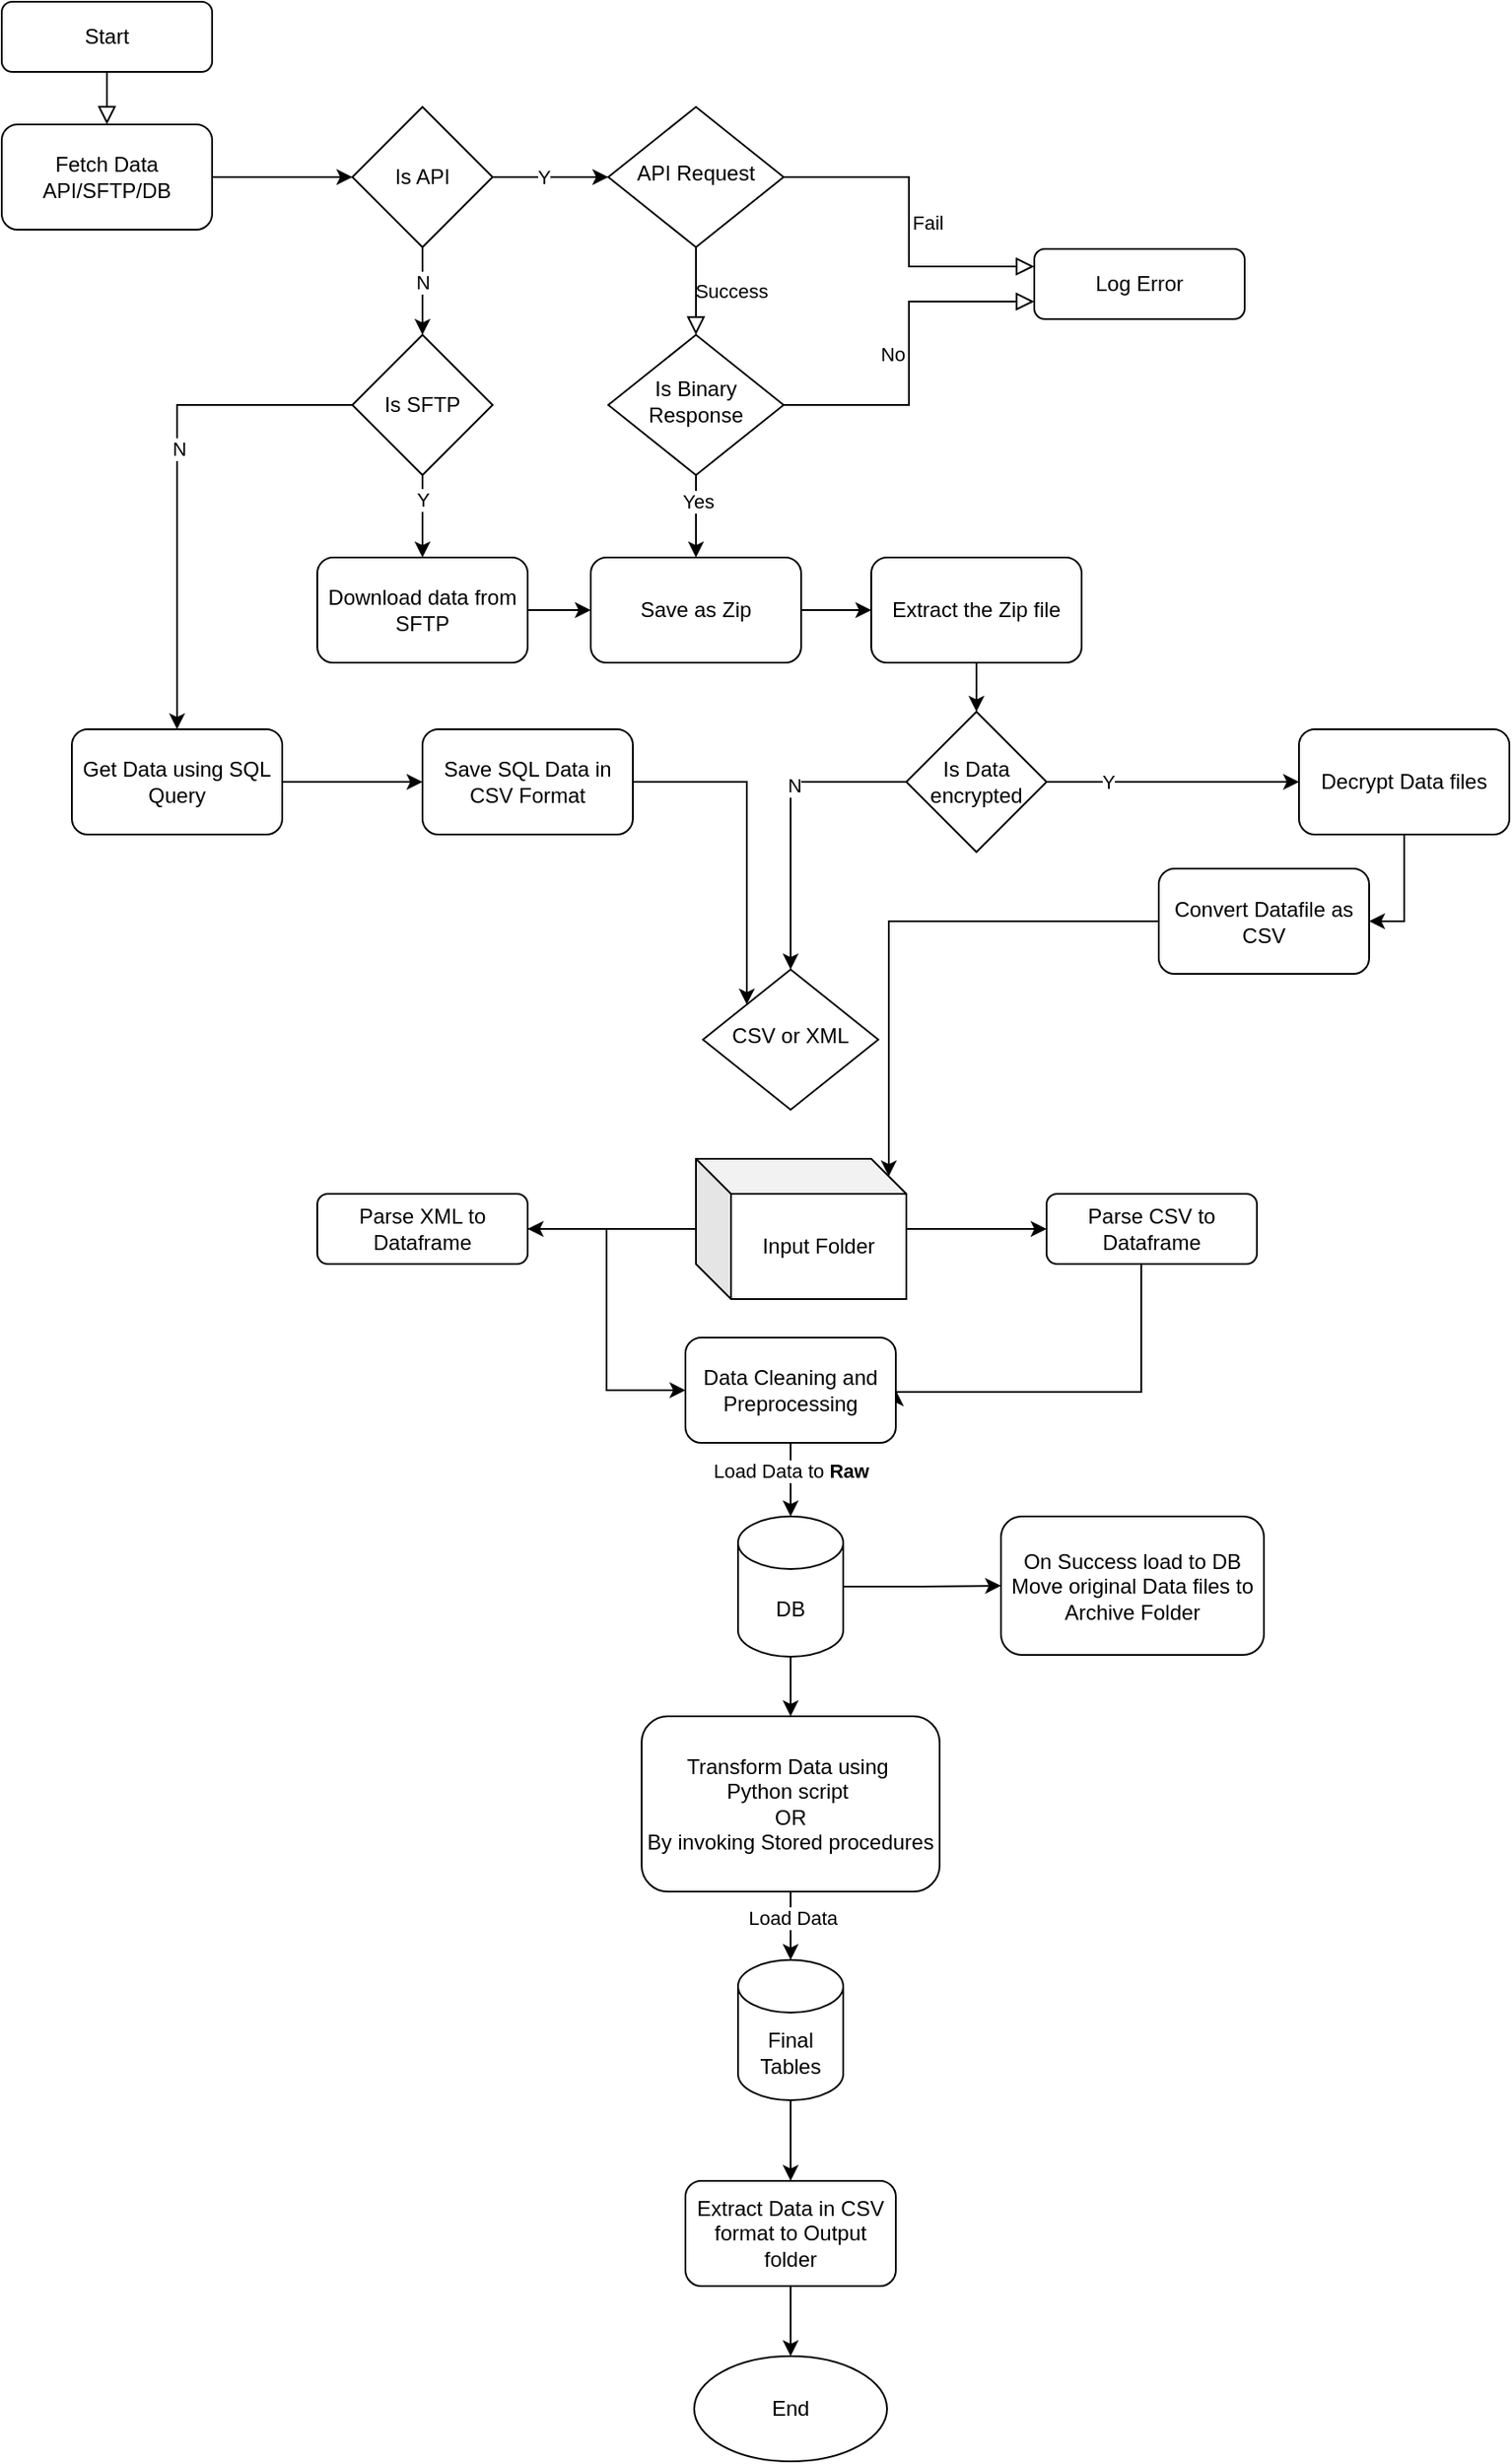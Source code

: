 <mxfile version="25.0.3">
  <diagram id="C5RBs43oDa-KdzZeNtuy" name="Page-1">
    <mxGraphModel dx="1242" dy="819" grid="1" gridSize="10" guides="1" tooltips="1" connect="1" arrows="1" fold="1" page="1" pageScale="1" pageWidth="827" pageHeight="1169" math="0" shadow="0">
      <root>
        <mxCell id="WIyWlLk6GJQsqaUBKTNV-0" />
        <mxCell id="WIyWlLk6GJQsqaUBKTNV-1" parent="WIyWlLk6GJQsqaUBKTNV-0" />
        <mxCell id="WIyWlLk6GJQsqaUBKTNV-2" value="" style="rounded=0;html=1;jettySize=auto;orthogonalLoop=1;fontSize=11;endArrow=block;endFill=0;endSize=8;strokeWidth=1;shadow=0;labelBackgroundColor=none;edgeStyle=orthogonalEdgeStyle;entryX=0.5;entryY=0;entryDx=0;entryDy=0;" parent="WIyWlLk6GJQsqaUBKTNV-1" source="WIyWlLk6GJQsqaUBKTNV-3" target="ON_xVF4CwLUAhyaOUKDL-0" edge="1">
          <mxGeometry relative="1" as="geometry" />
        </mxCell>
        <mxCell id="WIyWlLk6GJQsqaUBKTNV-3" value="Start" style="rounded=1;whiteSpace=wrap;html=1;fontSize=12;glass=0;strokeWidth=1;shadow=0;" parent="WIyWlLk6GJQsqaUBKTNV-1" vertex="1">
          <mxGeometry x="50" y="30" width="120" height="40" as="geometry" />
        </mxCell>
        <mxCell id="WIyWlLk6GJQsqaUBKTNV-4" value="Success" style="rounded=0;html=1;jettySize=auto;orthogonalLoop=1;fontSize=11;endArrow=block;endFill=0;endSize=8;strokeWidth=1;shadow=0;labelBackgroundColor=none;edgeStyle=orthogonalEdgeStyle;" parent="WIyWlLk6GJQsqaUBKTNV-1" source="WIyWlLk6GJQsqaUBKTNV-6" target="qupqHcWPg421VTkxKgoq-2" edge="1">
          <mxGeometry y="20" relative="1" as="geometry">
            <mxPoint as="offset" />
          </mxGeometry>
        </mxCell>
        <mxCell id="WIyWlLk6GJQsqaUBKTNV-5" value="Fail" style="edgeStyle=orthogonalEdgeStyle;rounded=0;html=1;jettySize=auto;orthogonalLoop=1;fontSize=11;endArrow=block;endFill=0;endSize=8;strokeWidth=1;shadow=0;labelBackgroundColor=none;entryX=0;entryY=0.25;entryDx=0;entryDy=0;" parent="WIyWlLk6GJQsqaUBKTNV-1" source="WIyWlLk6GJQsqaUBKTNV-6" target="WIyWlLk6GJQsqaUBKTNV-7" edge="1">
          <mxGeometry y="10" relative="1" as="geometry">
            <mxPoint as="offset" />
          </mxGeometry>
        </mxCell>
        <mxCell id="WIyWlLk6GJQsqaUBKTNV-6" value="API Request" style="rhombus;whiteSpace=wrap;html=1;shadow=0;fontFamily=Helvetica;fontSize=12;align=center;strokeWidth=1;spacing=6;spacingTop=-4;" parent="WIyWlLk6GJQsqaUBKTNV-1" vertex="1">
          <mxGeometry x="396" y="90" width="100" height="80" as="geometry" />
        </mxCell>
        <mxCell id="WIyWlLk6GJQsqaUBKTNV-7" value="Log Error" style="rounded=1;whiteSpace=wrap;html=1;fontSize=12;glass=0;strokeWidth=1;shadow=0;" parent="WIyWlLk6GJQsqaUBKTNV-1" vertex="1">
          <mxGeometry x="639" y="171" width="120" height="40" as="geometry" />
        </mxCell>
        <mxCell id="WIyWlLk6GJQsqaUBKTNV-10" value="CSV or XML" style="rhombus;whiteSpace=wrap;html=1;shadow=0;fontFamily=Helvetica;fontSize=12;align=center;strokeWidth=1;spacing=6;spacingTop=-4;" parent="WIyWlLk6GJQsqaUBKTNV-1" vertex="1">
          <mxGeometry x="450" y="582" width="100" height="80" as="geometry" />
        </mxCell>
        <mxCell id="AglcVNVfRl9n45hj7X4T-2" style="edgeStyle=orthogonalEdgeStyle;rounded=0;orthogonalLoop=1;jettySize=auto;html=1;entryX=0;entryY=0.5;entryDx=0;entryDy=0;" edge="1" parent="WIyWlLk6GJQsqaUBKTNV-1" source="WIyWlLk6GJQsqaUBKTNV-11" target="lzUQdhj4amosFNwFvth0-2">
          <mxGeometry relative="1" as="geometry" />
        </mxCell>
        <mxCell id="WIyWlLk6GJQsqaUBKTNV-11" value="Parse XML to Dataframe" style="rounded=1;whiteSpace=wrap;html=1;fontSize=12;glass=0;strokeWidth=1;shadow=0;" parent="WIyWlLk6GJQsqaUBKTNV-1" vertex="1">
          <mxGeometry x="230" y="710" width="120" height="40" as="geometry" />
        </mxCell>
        <mxCell id="lzUQdhj4amosFNwFvth0-3" style="edgeStyle=orthogonalEdgeStyle;rounded=0;orthogonalLoop=1;jettySize=auto;html=1;entryX=1;entryY=0.5;entryDx=0;entryDy=0;" parent="WIyWlLk6GJQsqaUBKTNV-1" target="lzUQdhj4amosFNwFvth0-2" edge="1">
          <mxGeometry relative="1" as="geometry">
            <Array as="points">
              <mxPoint x="700" y="823" />
            </Array>
            <mxPoint x="700" y="745" as="sourcePoint" />
          </mxGeometry>
        </mxCell>
        <mxCell id="WIyWlLk6GJQsqaUBKTNV-12" value="Parse CSV to Dataframe" style="rounded=1;whiteSpace=wrap;html=1;fontSize=12;glass=0;strokeWidth=1;shadow=0;" parent="WIyWlLk6GJQsqaUBKTNV-1" vertex="1">
          <mxGeometry x="646" y="710" width="120" height="40" as="geometry" />
        </mxCell>
        <mxCell id="lzUQdhj4amosFNwFvth0-1" style="edgeStyle=orthogonalEdgeStyle;rounded=0;orthogonalLoop=1;jettySize=auto;html=1;" parent="WIyWlLk6GJQsqaUBKTNV-1" source="qupqHcWPg421VTkxKgoq-0" target="lzUQdhj4amosFNwFvth0-0" edge="1">
          <mxGeometry relative="1" as="geometry" />
        </mxCell>
        <mxCell id="qupqHcWPg421VTkxKgoq-0" value="Save as Zip" style="rounded=1;whiteSpace=wrap;html=1;" parent="WIyWlLk6GJQsqaUBKTNV-1" vertex="1">
          <mxGeometry x="386" y="347" width="120" height="60" as="geometry" />
        </mxCell>
        <mxCell id="qupqHcWPg421VTkxKgoq-7" style="edgeStyle=orthogonalEdgeStyle;rounded=0;orthogonalLoop=1;jettySize=auto;html=1;entryX=0.5;entryY=0;entryDx=0;entryDy=0;" parent="WIyWlLk6GJQsqaUBKTNV-1" source="qupqHcWPg421VTkxKgoq-2" target="qupqHcWPg421VTkxKgoq-0" edge="1">
          <mxGeometry relative="1" as="geometry" />
        </mxCell>
        <mxCell id="qupqHcWPg421VTkxKgoq-10" value="Yes" style="edgeLabel;html=1;align=center;verticalAlign=middle;resizable=0;points=[];" parent="qupqHcWPg421VTkxKgoq-7" vertex="1" connectable="0">
          <mxGeometry x="-0.36" y="1" relative="1" as="geometry">
            <mxPoint as="offset" />
          </mxGeometry>
        </mxCell>
        <mxCell id="qupqHcWPg421VTkxKgoq-2" value="Is Binary Response" style="rhombus;whiteSpace=wrap;html=1;shadow=0;fontFamily=Helvetica;fontSize=12;align=center;strokeWidth=1;spacing=6;spacingTop=-4;" parent="WIyWlLk6GJQsqaUBKTNV-1" vertex="1">
          <mxGeometry x="396" y="220" width="100" height="80" as="geometry" />
        </mxCell>
        <mxCell id="qupqHcWPg421VTkxKgoq-4" value="No" style="edgeStyle=orthogonalEdgeStyle;rounded=0;html=1;jettySize=auto;orthogonalLoop=1;fontSize=11;endArrow=block;endFill=0;endSize=8;strokeWidth=1;shadow=0;labelBackgroundColor=none;exitX=1;exitY=0.5;exitDx=0;exitDy=0;entryX=0;entryY=0.75;entryDx=0;entryDy=0;" parent="WIyWlLk6GJQsqaUBKTNV-1" source="qupqHcWPg421VTkxKgoq-2" target="WIyWlLk6GJQsqaUBKTNV-7" edge="1">
          <mxGeometry y="10" relative="1" as="geometry">
            <mxPoint as="offset" />
            <mxPoint x="310" y="340" as="sourcePoint" />
            <mxPoint x="360" y="340" as="targetPoint" />
          </mxGeometry>
        </mxCell>
        <mxCell id="ON_xVF4CwLUAhyaOUKDL-32" style="edgeStyle=orthogonalEdgeStyle;rounded=0;orthogonalLoop=1;jettySize=auto;html=1;entryX=0.5;entryY=0;entryDx=0;entryDy=0;" parent="WIyWlLk6GJQsqaUBKTNV-1" source="lzUQdhj4amosFNwFvth0-0" target="ON_xVF4CwLUAhyaOUKDL-31" edge="1">
          <mxGeometry relative="1" as="geometry" />
        </mxCell>
        <mxCell id="lzUQdhj4amosFNwFvth0-0" value="Extract the Zip file" style="rounded=1;whiteSpace=wrap;html=1;" parent="WIyWlLk6GJQsqaUBKTNV-1" vertex="1">
          <mxGeometry x="546" y="347" width="120" height="60" as="geometry" />
        </mxCell>
        <mxCell id="lzUQdhj4amosFNwFvth0-2" value="Data Cleaning and Preprocessing" style="rounded=1;whiteSpace=wrap;html=1;" parent="WIyWlLk6GJQsqaUBKTNV-1" vertex="1">
          <mxGeometry x="440" y="792" width="120" height="60" as="geometry" />
        </mxCell>
        <mxCell id="ON_xVF4CwLUAhyaOUKDL-23" style="edgeStyle=orthogonalEdgeStyle;rounded=0;orthogonalLoop=1;jettySize=auto;html=1;entryX=0.5;entryY=0;entryDx=0;entryDy=0;" parent="WIyWlLk6GJQsqaUBKTNV-1" source="lzUQdhj4amosFNwFvth0-6" target="ON_xVF4CwLUAhyaOUKDL-22" edge="1">
          <mxGeometry relative="1" as="geometry" />
        </mxCell>
        <mxCell id="PGYYXmX-QJA-28GfTCRw-6" style="edgeStyle=orthogonalEdgeStyle;rounded=0;orthogonalLoop=1;jettySize=auto;html=1;entryX=0;entryY=0.5;entryDx=0;entryDy=0;" parent="WIyWlLk6GJQsqaUBKTNV-1" source="lzUQdhj4amosFNwFvth0-6" target="PGYYXmX-QJA-28GfTCRw-5" edge="1">
          <mxGeometry relative="1" as="geometry" />
        </mxCell>
        <mxCell id="lzUQdhj4amosFNwFvth0-6" value="DB" style="shape=cylinder3;whiteSpace=wrap;html=1;boundedLbl=1;backgroundOutline=1;size=15;" parent="WIyWlLk6GJQsqaUBKTNV-1" vertex="1">
          <mxGeometry x="470" y="894" width="60" height="80" as="geometry" />
        </mxCell>
        <mxCell id="lzUQdhj4amosFNwFvth0-7" style="edgeStyle=orthogonalEdgeStyle;rounded=0;orthogonalLoop=1;jettySize=auto;html=1;entryX=0.5;entryY=0;entryDx=0;entryDy=0;entryPerimeter=0;" parent="WIyWlLk6GJQsqaUBKTNV-1" source="lzUQdhj4amosFNwFvth0-2" target="lzUQdhj4amosFNwFvth0-6" edge="1">
          <mxGeometry relative="1" as="geometry" />
        </mxCell>
        <mxCell id="lzUQdhj4amosFNwFvth0-8" value="Load Data to &lt;b&gt;Raw&lt;/b&gt;" style="edgeLabel;html=1;align=center;verticalAlign=middle;resizable=0;points=[];" parent="lzUQdhj4amosFNwFvth0-7" vertex="1" connectable="0">
          <mxGeometry x="-0.229" relative="1" as="geometry">
            <mxPoint as="offset" />
          </mxGeometry>
        </mxCell>
        <mxCell id="ON_xVF4CwLUAhyaOUKDL-1" style="edgeStyle=orthogonalEdgeStyle;rounded=0;orthogonalLoop=1;jettySize=auto;html=1;entryX=0;entryY=0.5;entryDx=0;entryDy=0;" parent="WIyWlLk6GJQsqaUBKTNV-1" source="ON_xVF4CwLUAhyaOUKDL-0" target="ON_xVF4CwLUAhyaOUKDL-4" edge="1">
          <mxGeometry relative="1" as="geometry" />
        </mxCell>
        <mxCell id="ON_xVF4CwLUAhyaOUKDL-0" value="Fetch Data&lt;br&gt;API/SFTP/DB" style="rounded=1;whiteSpace=wrap;html=1;" parent="WIyWlLk6GJQsqaUBKTNV-1" vertex="1">
          <mxGeometry x="50" y="100" width="120" height="60" as="geometry" />
        </mxCell>
        <mxCell id="ON_xVF4CwLUAhyaOUKDL-16" style="edgeStyle=orthogonalEdgeStyle;rounded=0;orthogonalLoop=1;jettySize=auto;html=1;entryX=0;entryY=0.5;entryDx=0;entryDy=0;" parent="WIyWlLk6GJQsqaUBKTNV-1" source="ON_xVF4CwLUAhyaOUKDL-3" target="ON_xVF4CwLUAhyaOUKDL-15" edge="1">
          <mxGeometry relative="1" as="geometry" />
        </mxCell>
        <mxCell id="ON_xVF4CwLUAhyaOUKDL-3" value="Get Data using SQL Query" style="rounded=1;whiteSpace=wrap;html=1;" parent="WIyWlLk6GJQsqaUBKTNV-1" vertex="1">
          <mxGeometry x="90" y="445" width="120" height="60" as="geometry" />
        </mxCell>
        <mxCell id="ON_xVF4CwLUAhyaOUKDL-5" style="edgeStyle=orthogonalEdgeStyle;rounded=0;orthogonalLoop=1;jettySize=auto;html=1;entryX=0;entryY=0.5;entryDx=0;entryDy=0;" parent="WIyWlLk6GJQsqaUBKTNV-1" source="ON_xVF4CwLUAhyaOUKDL-4" target="WIyWlLk6GJQsqaUBKTNV-6" edge="1">
          <mxGeometry relative="1" as="geometry" />
        </mxCell>
        <mxCell id="ON_xVF4CwLUAhyaOUKDL-6" value="Y" style="edgeLabel;html=1;align=center;verticalAlign=middle;resizable=0;points=[];" parent="ON_xVF4CwLUAhyaOUKDL-5" vertex="1" connectable="0">
          <mxGeometry x="-0.135" relative="1" as="geometry">
            <mxPoint as="offset" />
          </mxGeometry>
        </mxCell>
        <mxCell id="ON_xVF4CwLUAhyaOUKDL-9" style="edgeStyle=orthogonalEdgeStyle;rounded=0;orthogonalLoop=1;jettySize=auto;html=1;entryX=0.5;entryY=0;entryDx=0;entryDy=0;" parent="WIyWlLk6GJQsqaUBKTNV-1" source="ON_xVF4CwLUAhyaOUKDL-4" target="ON_xVF4CwLUAhyaOUKDL-7" edge="1">
          <mxGeometry relative="1" as="geometry" />
        </mxCell>
        <mxCell id="ON_xVF4CwLUAhyaOUKDL-12" value="N" style="edgeLabel;html=1;align=center;verticalAlign=middle;resizable=0;points=[];" parent="ON_xVF4CwLUAhyaOUKDL-9" vertex="1" connectable="0">
          <mxGeometry x="-0.215" relative="1" as="geometry">
            <mxPoint as="offset" />
          </mxGeometry>
        </mxCell>
        <mxCell id="ON_xVF4CwLUAhyaOUKDL-4" value="Is API" style="rhombus;whiteSpace=wrap;html=1;" parent="WIyWlLk6GJQsqaUBKTNV-1" vertex="1">
          <mxGeometry x="250" y="90" width="80" height="80" as="geometry" />
        </mxCell>
        <mxCell id="ON_xVF4CwLUAhyaOUKDL-10" style="edgeStyle=orthogonalEdgeStyle;rounded=0;orthogonalLoop=1;jettySize=auto;html=1;entryX=0.5;entryY=0;entryDx=0;entryDy=0;exitX=0.5;exitY=1;exitDx=0;exitDy=0;" parent="WIyWlLk6GJQsqaUBKTNV-1" source="ON_xVF4CwLUAhyaOUKDL-7" target="ON_xVF4CwLUAhyaOUKDL-20" edge="1">
          <mxGeometry relative="1" as="geometry" />
        </mxCell>
        <mxCell id="ON_xVF4CwLUAhyaOUKDL-11" value="Y" style="edgeLabel;html=1;align=center;verticalAlign=middle;resizable=0;points=[];" parent="ON_xVF4CwLUAhyaOUKDL-10" vertex="1" connectable="0">
          <mxGeometry x="-0.399" relative="1" as="geometry">
            <mxPoint as="offset" />
          </mxGeometry>
        </mxCell>
        <mxCell id="ON_xVF4CwLUAhyaOUKDL-13" style="edgeStyle=orthogonalEdgeStyle;rounded=0;orthogonalLoop=1;jettySize=auto;html=1;entryX=0.5;entryY=0;entryDx=0;entryDy=0;exitX=0;exitY=0.5;exitDx=0;exitDy=0;" parent="WIyWlLk6GJQsqaUBKTNV-1" source="ON_xVF4CwLUAhyaOUKDL-7" target="ON_xVF4CwLUAhyaOUKDL-3" edge="1">
          <mxGeometry relative="1" as="geometry" />
        </mxCell>
        <mxCell id="ON_xVF4CwLUAhyaOUKDL-19" value="N" style="edgeLabel;html=1;align=center;verticalAlign=middle;resizable=0;points=[];" parent="ON_xVF4CwLUAhyaOUKDL-13" vertex="1" connectable="0">
          <mxGeometry x="-0.127" y="1" relative="1" as="geometry">
            <mxPoint as="offset" />
          </mxGeometry>
        </mxCell>
        <mxCell id="ON_xVF4CwLUAhyaOUKDL-7" value="Is SFTP" style="rhombus;whiteSpace=wrap;html=1;" parent="WIyWlLk6GJQsqaUBKTNV-1" vertex="1">
          <mxGeometry x="250" y="220" width="80" height="80" as="geometry" />
        </mxCell>
        <mxCell id="ON_xVF4CwLUAhyaOUKDL-17" style="edgeStyle=orthogonalEdgeStyle;rounded=0;orthogonalLoop=1;jettySize=auto;html=1;entryX=0;entryY=0;entryDx=0;entryDy=0;" parent="WIyWlLk6GJQsqaUBKTNV-1" source="ON_xVF4CwLUAhyaOUKDL-15" target="WIyWlLk6GJQsqaUBKTNV-10" edge="1">
          <mxGeometry relative="1" as="geometry" />
        </mxCell>
        <mxCell id="ON_xVF4CwLUAhyaOUKDL-15" value="Save SQL Data in CSV Format" style="rounded=1;whiteSpace=wrap;html=1;" parent="WIyWlLk6GJQsqaUBKTNV-1" vertex="1">
          <mxGeometry x="290" y="445" width="120" height="60" as="geometry" />
        </mxCell>
        <mxCell id="ON_xVF4CwLUAhyaOUKDL-21" style="edgeStyle=orthogonalEdgeStyle;rounded=0;orthogonalLoop=1;jettySize=auto;html=1;entryX=0;entryY=0.5;entryDx=0;entryDy=0;" parent="WIyWlLk6GJQsqaUBKTNV-1" source="ON_xVF4CwLUAhyaOUKDL-20" target="qupqHcWPg421VTkxKgoq-0" edge="1">
          <mxGeometry relative="1" as="geometry" />
        </mxCell>
        <mxCell id="ON_xVF4CwLUAhyaOUKDL-20" value="Download data from SFTP" style="rounded=1;whiteSpace=wrap;html=1;" parent="WIyWlLk6GJQsqaUBKTNV-1" vertex="1">
          <mxGeometry x="230" y="347" width="120" height="60" as="geometry" />
        </mxCell>
        <mxCell id="ON_xVF4CwLUAhyaOUKDL-22" value="Transform Data using&amp;nbsp;&lt;div&gt;Python script&amp;nbsp;&lt;/div&gt;&lt;div&gt;OR&lt;br&gt;By invoking Stored procedures&lt;/div&gt;" style="rounded=1;whiteSpace=wrap;html=1;" parent="WIyWlLk6GJQsqaUBKTNV-1" vertex="1">
          <mxGeometry x="415" y="1008" width="170" height="100" as="geometry" />
        </mxCell>
        <mxCell id="ON_xVF4CwLUAhyaOUKDL-27" style="edgeStyle=orthogonalEdgeStyle;rounded=0;orthogonalLoop=1;jettySize=auto;html=1;entryX=0.5;entryY=0;entryDx=0;entryDy=0;" parent="WIyWlLk6GJQsqaUBKTNV-1" source="ON_xVF4CwLUAhyaOUKDL-24" target="PGYYXmX-QJA-28GfTCRw-3" edge="1">
          <mxGeometry relative="1" as="geometry" />
        </mxCell>
        <mxCell id="ON_xVF4CwLUAhyaOUKDL-24" value="Final Tables" style="shape=cylinder3;whiteSpace=wrap;html=1;boundedLbl=1;backgroundOutline=1;size=15;" parent="WIyWlLk6GJQsqaUBKTNV-1" vertex="1">
          <mxGeometry x="470" y="1147" width="60" height="80" as="geometry" />
        </mxCell>
        <mxCell id="ON_xVF4CwLUAhyaOUKDL-25" style="edgeStyle=orthogonalEdgeStyle;rounded=0;orthogonalLoop=1;jettySize=auto;html=1;entryX=0.5;entryY=0;entryDx=0;entryDy=0;entryPerimeter=0;" parent="WIyWlLk6GJQsqaUBKTNV-1" source="ON_xVF4CwLUAhyaOUKDL-22" target="ON_xVF4CwLUAhyaOUKDL-24" edge="1">
          <mxGeometry relative="1" as="geometry" />
        </mxCell>
        <mxCell id="ON_xVF4CwLUAhyaOUKDL-29" value="Load Data" style="edgeLabel;html=1;align=center;verticalAlign=middle;resizable=0;points=[];" parent="ON_xVF4CwLUAhyaOUKDL-25" vertex="1" connectable="0">
          <mxGeometry x="-0.302" y="1" relative="1" as="geometry">
            <mxPoint as="offset" />
          </mxGeometry>
        </mxCell>
        <mxCell id="ON_xVF4CwLUAhyaOUKDL-26" value="End" style="ellipse;whiteSpace=wrap;html=1;" parent="WIyWlLk6GJQsqaUBKTNV-1" vertex="1">
          <mxGeometry x="445" y="1373" width="110" height="60" as="geometry" />
        </mxCell>
        <mxCell id="ON_xVF4CwLUAhyaOUKDL-33" style="edgeStyle=orthogonalEdgeStyle;rounded=0;orthogonalLoop=1;jettySize=auto;html=1;entryX=0.5;entryY=0;entryDx=0;entryDy=0;" parent="WIyWlLk6GJQsqaUBKTNV-1" source="ON_xVF4CwLUAhyaOUKDL-31" target="WIyWlLk6GJQsqaUBKTNV-10" edge="1">
          <mxGeometry relative="1" as="geometry" />
        </mxCell>
        <mxCell id="ON_xVF4CwLUAhyaOUKDL-37" value="N" style="edgeLabel;html=1;align=center;verticalAlign=middle;resizable=0;points=[];" parent="ON_xVF4CwLUAhyaOUKDL-33" vertex="1" connectable="0">
          <mxGeometry x="-0.216" y="2" relative="1" as="geometry">
            <mxPoint as="offset" />
          </mxGeometry>
        </mxCell>
        <mxCell id="ON_xVF4CwLUAhyaOUKDL-35" style="edgeStyle=orthogonalEdgeStyle;rounded=0;orthogonalLoop=1;jettySize=auto;html=1;entryX=0;entryY=0.5;entryDx=0;entryDy=0;" parent="WIyWlLk6GJQsqaUBKTNV-1" source="ON_xVF4CwLUAhyaOUKDL-31" target="ON_xVF4CwLUAhyaOUKDL-34" edge="1">
          <mxGeometry relative="1" as="geometry" />
        </mxCell>
        <mxCell id="ON_xVF4CwLUAhyaOUKDL-38" value="Y" style="edgeLabel;html=1;align=center;verticalAlign=middle;resizable=0;points=[];" parent="ON_xVF4CwLUAhyaOUKDL-35" vertex="1" connectable="0">
          <mxGeometry x="-0.515" relative="1" as="geometry">
            <mxPoint as="offset" />
          </mxGeometry>
        </mxCell>
        <mxCell id="ON_xVF4CwLUAhyaOUKDL-31" value="Is Data encrypted" style="rhombus;whiteSpace=wrap;html=1;" parent="WIyWlLk6GJQsqaUBKTNV-1" vertex="1">
          <mxGeometry x="566" y="435" width="80" height="80" as="geometry" />
        </mxCell>
        <mxCell id="PGYYXmX-QJA-28GfTCRw-1" style="edgeStyle=orthogonalEdgeStyle;rounded=0;orthogonalLoop=1;jettySize=auto;html=1;entryX=1;entryY=0.5;entryDx=0;entryDy=0;" parent="WIyWlLk6GJQsqaUBKTNV-1" source="ON_xVF4CwLUAhyaOUKDL-34" target="PGYYXmX-QJA-28GfTCRw-0" edge="1">
          <mxGeometry relative="1" as="geometry" />
        </mxCell>
        <mxCell id="ON_xVF4CwLUAhyaOUKDL-34" value="Decrypt Data files" style="rounded=1;whiteSpace=wrap;html=1;" parent="WIyWlLk6GJQsqaUBKTNV-1" vertex="1">
          <mxGeometry x="790" y="445" width="120" height="60" as="geometry" />
        </mxCell>
        <mxCell id="PGYYXmX-QJA-28GfTCRw-2" style="edgeStyle=orthogonalEdgeStyle;rounded=0;orthogonalLoop=1;jettySize=auto;html=1;entryX=0;entryY=0;entryDx=110;entryDy=10;entryPerimeter=0;" parent="WIyWlLk6GJQsqaUBKTNV-1" source="PGYYXmX-QJA-28GfTCRw-0" target="MXC9nN6jmLoh1RIXcbSv-0" edge="1">
          <mxGeometry relative="1" as="geometry" />
        </mxCell>
        <mxCell id="PGYYXmX-QJA-28GfTCRw-0" value="Convert Datafile as CSV" style="rounded=1;whiteSpace=wrap;html=1;" parent="WIyWlLk6GJQsqaUBKTNV-1" vertex="1">
          <mxGeometry x="710" y="524.5" width="120" height="60" as="geometry" />
        </mxCell>
        <mxCell id="PGYYXmX-QJA-28GfTCRw-4" style="edgeStyle=orthogonalEdgeStyle;rounded=0;orthogonalLoop=1;jettySize=auto;html=1;entryX=0.5;entryY=0;entryDx=0;entryDy=0;" parent="WIyWlLk6GJQsqaUBKTNV-1" source="PGYYXmX-QJA-28GfTCRw-3" target="ON_xVF4CwLUAhyaOUKDL-26" edge="1">
          <mxGeometry relative="1" as="geometry" />
        </mxCell>
        <mxCell id="PGYYXmX-QJA-28GfTCRw-3" value="Extract Data in CSV format to Output folder" style="rounded=1;whiteSpace=wrap;html=1;" parent="WIyWlLk6GJQsqaUBKTNV-1" vertex="1">
          <mxGeometry x="440" y="1273" width="120" height="60" as="geometry" />
        </mxCell>
        <mxCell id="PGYYXmX-QJA-28GfTCRw-5" value="On Success load to DB&lt;br&gt;Move original Data files to Archive Folder" style="rounded=1;whiteSpace=wrap;html=1;" parent="WIyWlLk6GJQsqaUBKTNV-1" vertex="1">
          <mxGeometry x="620" y="894" width="150" height="79" as="geometry" />
        </mxCell>
        <mxCell id="AglcVNVfRl9n45hj7X4T-0" style="edgeStyle=orthogonalEdgeStyle;rounded=0;orthogonalLoop=1;jettySize=auto;html=1;entryX=0;entryY=0.5;entryDx=0;entryDy=0;" edge="1" parent="WIyWlLk6GJQsqaUBKTNV-1" source="MXC9nN6jmLoh1RIXcbSv-0" target="WIyWlLk6GJQsqaUBKTNV-12">
          <mxGeometry relative="1" as="geometry" />
        </mxCell>
        <mxCell id="AglcVNVfRl9n45hj7X4T-1" style="edgeStyle=orthogonalEdgeStyle;rounded=0;orthogonalLoop=1;jettySize=auto;html=1;entryX=1;entryY=0.5;entryDx=0;entryDy=0;" edge="1" parent="WIyWlLk6GJQsqaUBKTNV-1" source="MXC9nN6jmLoh1RIXcbSv-0" target="WIyWlLk6GJQsqaUBKTNV-11">
          <mxGeometry relative="1" as="geometry" />
        </mxCell>
        <mxCell id="MXC9nN6jmLoh1RIXcbSv-0" value="Input Folder" style="shape=cube;whiteSpace=wrap;html=1;boundedLbl=1;backgroundOutline=1;darkOpacity=0.05;darkOpacity2=0.1;" parent="WIyWlLk6GJQsqaUBKTNV-1" vertex="1">
          <mxGeometry x="446" y="690" width="120" height="80" as="geometry" />
        </mxCell>
      </root>
    </mxGraphModel>
  </diagram>
</mxfile>
